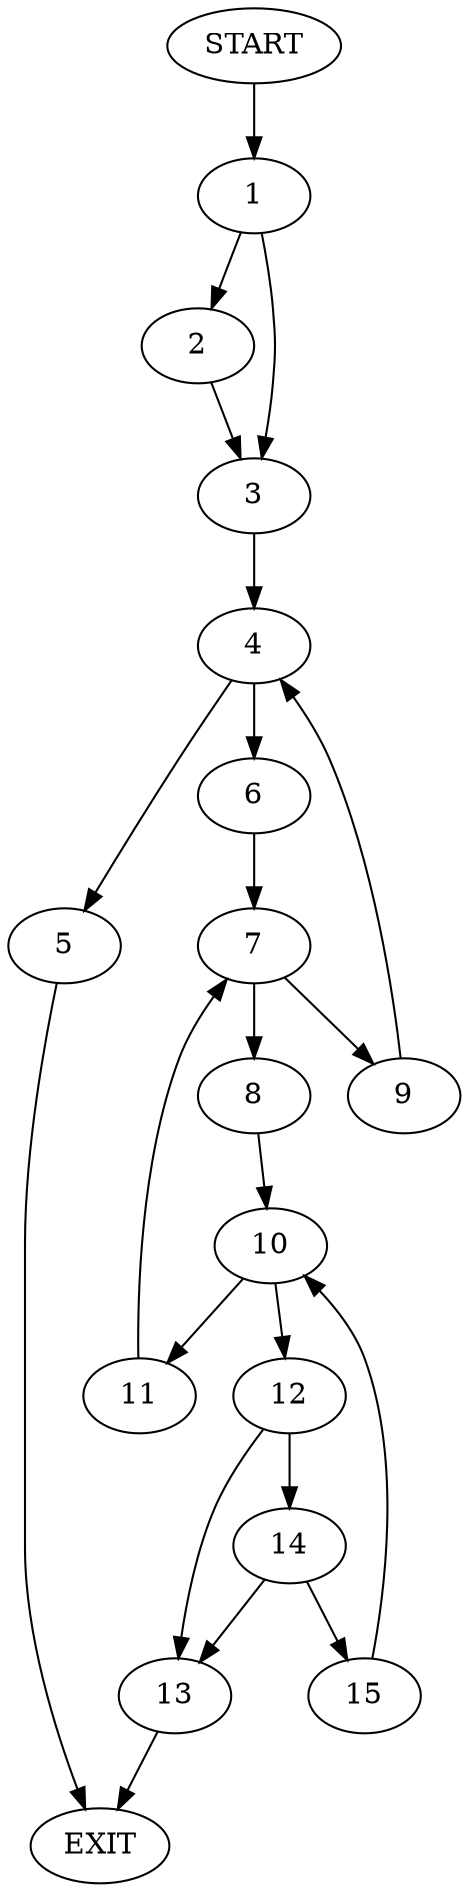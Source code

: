 digraph {
0 [label="START"]
16 [label="EXIT"]
0 -> 1
1 -> 2
1 -> 3
2 -> 3
3 -> 4
4 -> 5
4 -> 6
5 -> 16
6 -> 7
7 -> 8
7 -> 9
8 -> 10
9 -> 4
10 -> 11
10 -> 12
12 -> 13
12 -> 14
11 -> 7
13 -> 16
14 -> 13
14 -> 15
15 -> 10
}
